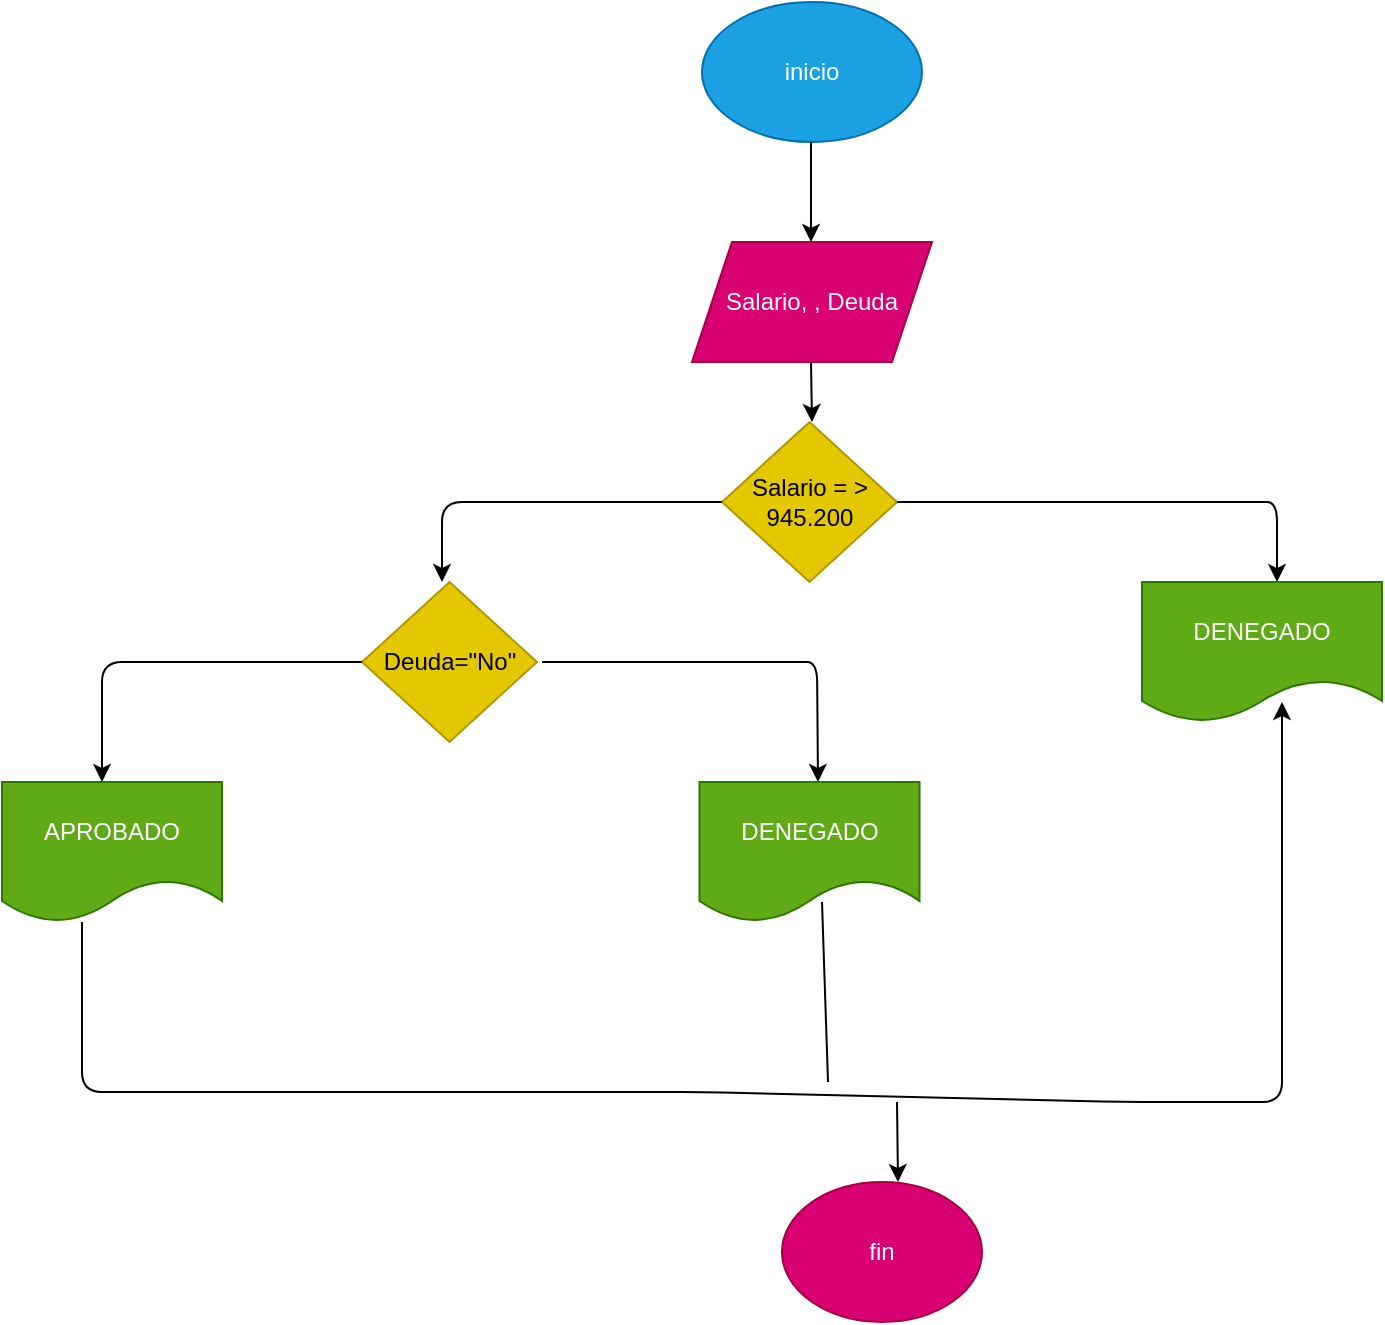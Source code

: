 <mxfile>
    <diagram id="pmLqheAOA-xn7Lf72uCy" name="Página-1">
        <mxGraphModel dx="1384" dy="411" grid="1" gridSize="10" guides="1" tooltips="1" connect="1" arrows="1" fold="1" page="1" pageScale="1" pageWidth="827" pageHeight="1169" math="0" shadow="0">
            <root>
                <mxCell id="0"/>
                <mxCell id="1" parent="0"/>
                <mxCell id="2" value="inicio" style="ellipse;whiteSpace=wrap;html=1;fillColor=#1ba1e2;fontColor=#ffffff;strokeColor=#006EAF;" vertex="1" parent="1">
                    <mxGeometry x="240" y="10" width="110" height="70" as="geometry"/>
                </mxCell>
                <mxCell id="3" value="" style="endArrow=classic;html=1;" edge="1" parent="1">
                    <mxGeometry width="50" height="50" relative="1" as="geometry">
                        <mxPoint x="294.5" y="80" as="sourcePoint"/>
                        <mxPoint x="294.5" y="130" as="targetPoint"/>
                    </mxGeometry>
                </mxCell>
                <mxCell id="4" value="Salario, , Deuda" style="shape=parallelogram;perimeter=parallelogramPerimeter;whiteSpace=wrap;html=1;fixedSize=1;fillColor=#d80073;fontColor=#ffffff;strokeColor=#A50040;" vertex="1" parent="1">
                    <mxGeometry x="235" y="130" width="120" height="60" as="geometry"/>
                </mxCell>
                <mxCell id="5" value="" style="endArrow=classic;html=1;" edge="1" parent="1">
                    <mxGeometry width="50" height="50" relative="1" as="geometry">
                        <mxPoint x="294.5" y="190" as="sourcePoint"/>
                        <mxPoint x="295" y="220" as="targetPoint"/>
                    </mxGeometry>
                </mxCell>
                <mxCell id="6" value="Salario = &amp;gt;&lt;br&gt;945.200" style="rhombus;whiteSpace=wrap;html=1;fillColor=#e3c800;fontColor=#000000;strokeColor=#B09500;" vertex="1" parent="1">
                    <mxGeometry x="250" y="220" width="87.5" height="80" as="geometry"/>
                </mxCell>
                <mxCell id="7" value="" style="endArrow=classic;html=1;" edge="1" parent="1">
                    <mxGeometry width="50" height="50" relative="1" as="geometry">
                        <mxPoint x="337.5" y="260" as="sourcePoint"/>
                        <mxPoint x="527.5" y="300" as="targetPoint"/>
                        <Array as="points">
                            <mxPoint x="467.5" y="260"/>
                            <mxPoint x="487.5" y="260"/>
                            <mxPoint x="507.5" y="260"/>
                            <mxPoint x="527.5" y="260"/>
                        </Array>
                    </mxGeometry>
                </mxCell>
                <mxCell id="8" value="" style="endArrow=classic;html=1;" edge="1" parent="1">
                    <mxGeometry width="50" height="50" relative="1" as="geometry">
                        <mxPoint x="250" y="260" as="sourcePoint"/>
                        <mxPoint x="110" y="300" as="targetPoint"/>
                        <Array as="points">
                            <mxPoint x="140" y="260"/>
                            <mxPoint x="110" y="260"/>
                        </Array>
                    </mxGeometry>
                </mxCell>
                <mxCell id="9" value="Deuda=&quot;No&quot;" style="rhombus;whiteSpace=wrap;html=1;fillColor=#e3c800;fontColor=#000000;strokeColor=#B09500;" vertex="1" parent="1">
                    <mxGeometry x="70" y="300" width="87.5" height="80" as="geometry"/>
                </mxCell>
                <mxCell id="10" value="DENEGADO" style="shape=document;whiteSpace=wrap;html=1;boundedLbl=1;fillColor=#60a917;fontColor=#ffffff;strokeColor=#2D7600;" vertex="1" parent="1">
                    <mxGeometry x="460" y="300" width="120" height="70" as="geometry"/>
                </mxCell>
                <mxCell id="11" value="" style="endArrow=classic;html=1;" edge="1" parent="1">
                    <mxGeometry width="50" height="50" relative="1" as="geometry">
                        <mxPoint x="70" y="340" as="sourcePoint"/>
                        <mxPoint x="-60" y="400" as="targetPoint"/>
                        <Array as="points">
                            <mxPoint x="-30" y="340"/>
                            <mxPoint x="-60" y="340"/>
                        </Array>
                    </mxGeometry>
                </mxCell>
                <mxCell id="12" value="" style="endArrow=classic;html=1;" edge="1" parent="1">
                    <mxGeometry width="50" height="50" relative="1" as="geometry">
                        <mxPoint x="160" y="340" as="sourcePoint"/>
                        <mxPoint x="298" y="400" as="targetPoint"/>
                        <Array as="points">
                            <mxPoint x="237.5" y="340"/>
                            <mxPoint x="257.5" y="340"/>
                            <mxPoint x="277.5" y="340"/>
                            <mxPoint x="297.5" y="340"/>
                        </Array>
                    </mxGeometry>
                </mxCell>
                <mxCell id="13" value="APROBADO" style="shape=document;whiteSpace=wrap;html=1;boundedLbl=1;fillColor=#60a917;fontColor=#ffffff;strokeColor=#2D7600;" vertex="1" parent="1">
                    <mxGeometry x="-110" y="400" width="110" height="70" as="geometry"/>
                </mxCell>
                <mxCell id="14" value="DENEGADO" style="shape=document;whiteSpace=wrap;html=1;boundedLbl=1;fillColor=#60a917;fontColor=#ffffff;strokeColor=#2D7600;" vertex="1" parent="1">
                    <mxGeometry x="238.75" y="400" width="110" height="70" as="geometry"/>
                </mxCell>
                <mxCell id="15" value="" style="endArrow=classic;html=1;" edge="1" parent="1">
                    <mxGeometry width="50" height="50" relative="1" as="geometry">
                        <mxPoint x="-70" y="470" as="sourcePoint"/>
                        <mxPoint x="530" y="360" as="targetPoint"/>
                        <Array as="points">
                            <mxPoint x="-70" y="485"/>
                            <mxPoint x="-70" y="525"/>
                            <mxPoint x="-70" y="555"/>
                            <mxPoint x="240" y="555"/>
                            <mxPoint x="450" y="560"/>
                            <mxPoint x="530" y="560"/>
                        </Array>
                    </mxGeometry>
                </mxCell>
                <mxCell id="16" value="" style="endArrow=none;html=1;" edge="1" parent="1">
                    <mxGeometry width="50" height="50" relative="1" as="geometry">
                        <mxPoint x="303" y="550" as="sourcePoint"/>
                        <mxPoint x="300" y="460" as="targetPoint"/>
                    </mxGeometry>
                </mxCell>
                <mxCell id="17" value="" style="endArrow=classic;html=1;" edge="1" parent="1">
                    <mxGeometry width="50" height="50" relative="1" as="geometry">
                        <mxPoint x="337.5" y="560" as="sourcePoint"/>
                        <mxPoint x="338" y="600" as="targetPoint"/>
                    </mxGeometry>
                </mxCell>
                <mxCell id="18" value="fin" style="ellipse;whiteSpace=wrap;html=1;fillColor=#d80073;fontColor=#ffffff;strokeColor=#A50040;" vertex="1" parent="1">
                    <mxGeometry x="280" y="600" width="100" height="70" as="geometry"/>
                </mxCell>
            </root>
        </mxGraphModel>
    </diagram>
</mxfile>